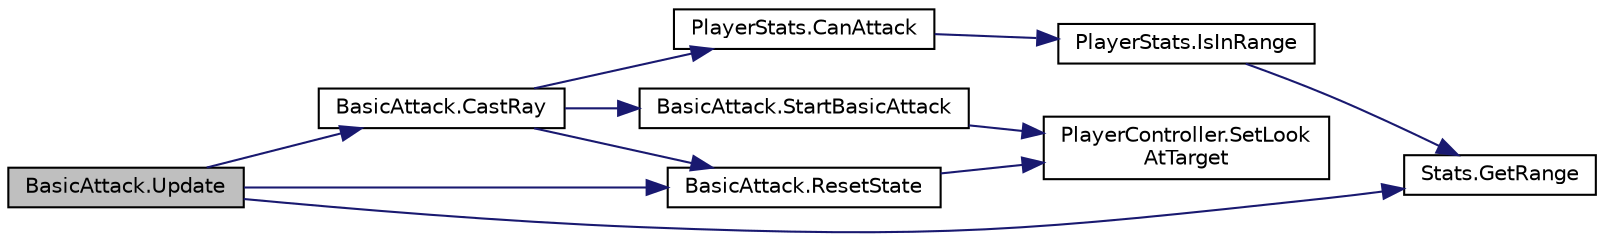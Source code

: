 digraph "BasicAttack.Update"
{
 // INTERACTIVE_SVG=YES
 // LATEX_PDF_SIZE
  edge [fontname="Helvetica",fontsize="10",labelfontname="Helvetica",labelfontsize="10"];
  node [fontname="Helvetica",fontsize="10",shape=record];
  rankdir="LR";
  Node1 [label="BasicAttack.Update",height=0.2,width=0.4,color="black", fillcolor="grey75", style="filled", fontcolor="black",tooltip=" "];
  Node1 -> Node2 [color="midnightblue",fontsize="10",style="solid",fontname="Helvetica"];
  Node2 [label="BasicAttack.CastRay",height=0.2,width=0.4,color="black", fillcolor="white", style="filled",URL="$class_basic_attack.html#a5d09a3ef54dfac2ab6130195c188492e",tooltip=" "];
  Node2 -> Node3 [color="midnightblue",fontsize="10",style="solid",fontname="Helvetica"];
  Node3 [label="PlayerStats.CanAttack",height=0.2,width=0.4,color="black", fillcolor="white", style="filled",URL="$class_player_stats.html#ae3f3c15bb7d83955090bb397985aa006",tooltip="Returns true if the current entity can BasicAttack the other."];
  Node3 -> Node4 [color="midnightblue",fontsize="10",style="solid",fontname="Helvetica"];
  Node4 [label="PlayerStats.IsInRange",height=0.2,width=0.4,color="black", fillcolor="white", style="filled",URL="$class_player_stats.html#ab3af90aeca2c49cac5ec15500ba15d8a",tooltip="Returns true if the Player is in range with the other entity"];
  Node4 -> Node5 [color="midnightblue",fontsize="10",style="solid",fontname="Helvetica"];
  Node5 [label="Stats.GetRange",height=0.2,width=0.4,color="black", fillcolor="white", style="filled",URL="$class_stats.html#aad08d308b784a74c8a009ba48c0a237f",tooltip="Returns the range of the entity"];
  Node2 -> Node6 [color="midnightblue",fontsize="10",style="solid",fontname="Helvetica"];
  Node6 [label="BasicAttack.ResetState",height=0.2,width=0.4,color="black", fillcolor="white", style="filled",URL="$class_basic_attack.html#a965a4cbb50653a0b2ed02e8bf1f88433",tooltip=" "];
  Node6 -> Node7 [color="midnightblue",fontsize="10",style="solid",fontname="Helvetica"];
  Node7 [label="PlayerController.SetLook\lAtTarget",height=0.2,width=0.4,color="black", fillcolor="white", style="filled",URL="$class_player_controller.html#a36323c07b7cd9e0ccab9c8016611827c",tooltip="The player will look at the position of this Transform."];
  Node2 -> Node8 [color="midnightblue",fontsize="10",style="solid",fontname="Helvetica"];
  Node8 [label="BasicAttack.StartBasicAttack",height=0.2,width=0.4,color="black", fillcolor="white", style="filled",URL="$class_basic_attack.html#a6700fa1b84e430381504535f20c2e3d8",tooltip=" "];
  Node8 -> Node7 [color="midnightblue",fontsize="10",style="solid",fontname="Helvetica"];
  Node1 -> Node5 [color="midnightblue",fontsize="10",style="solid",fontname="Helvetica"];
  Node1 -> Node6 [color="midnightblue",fontsize="10",style="solid",fontname="Helvetica"];
}
